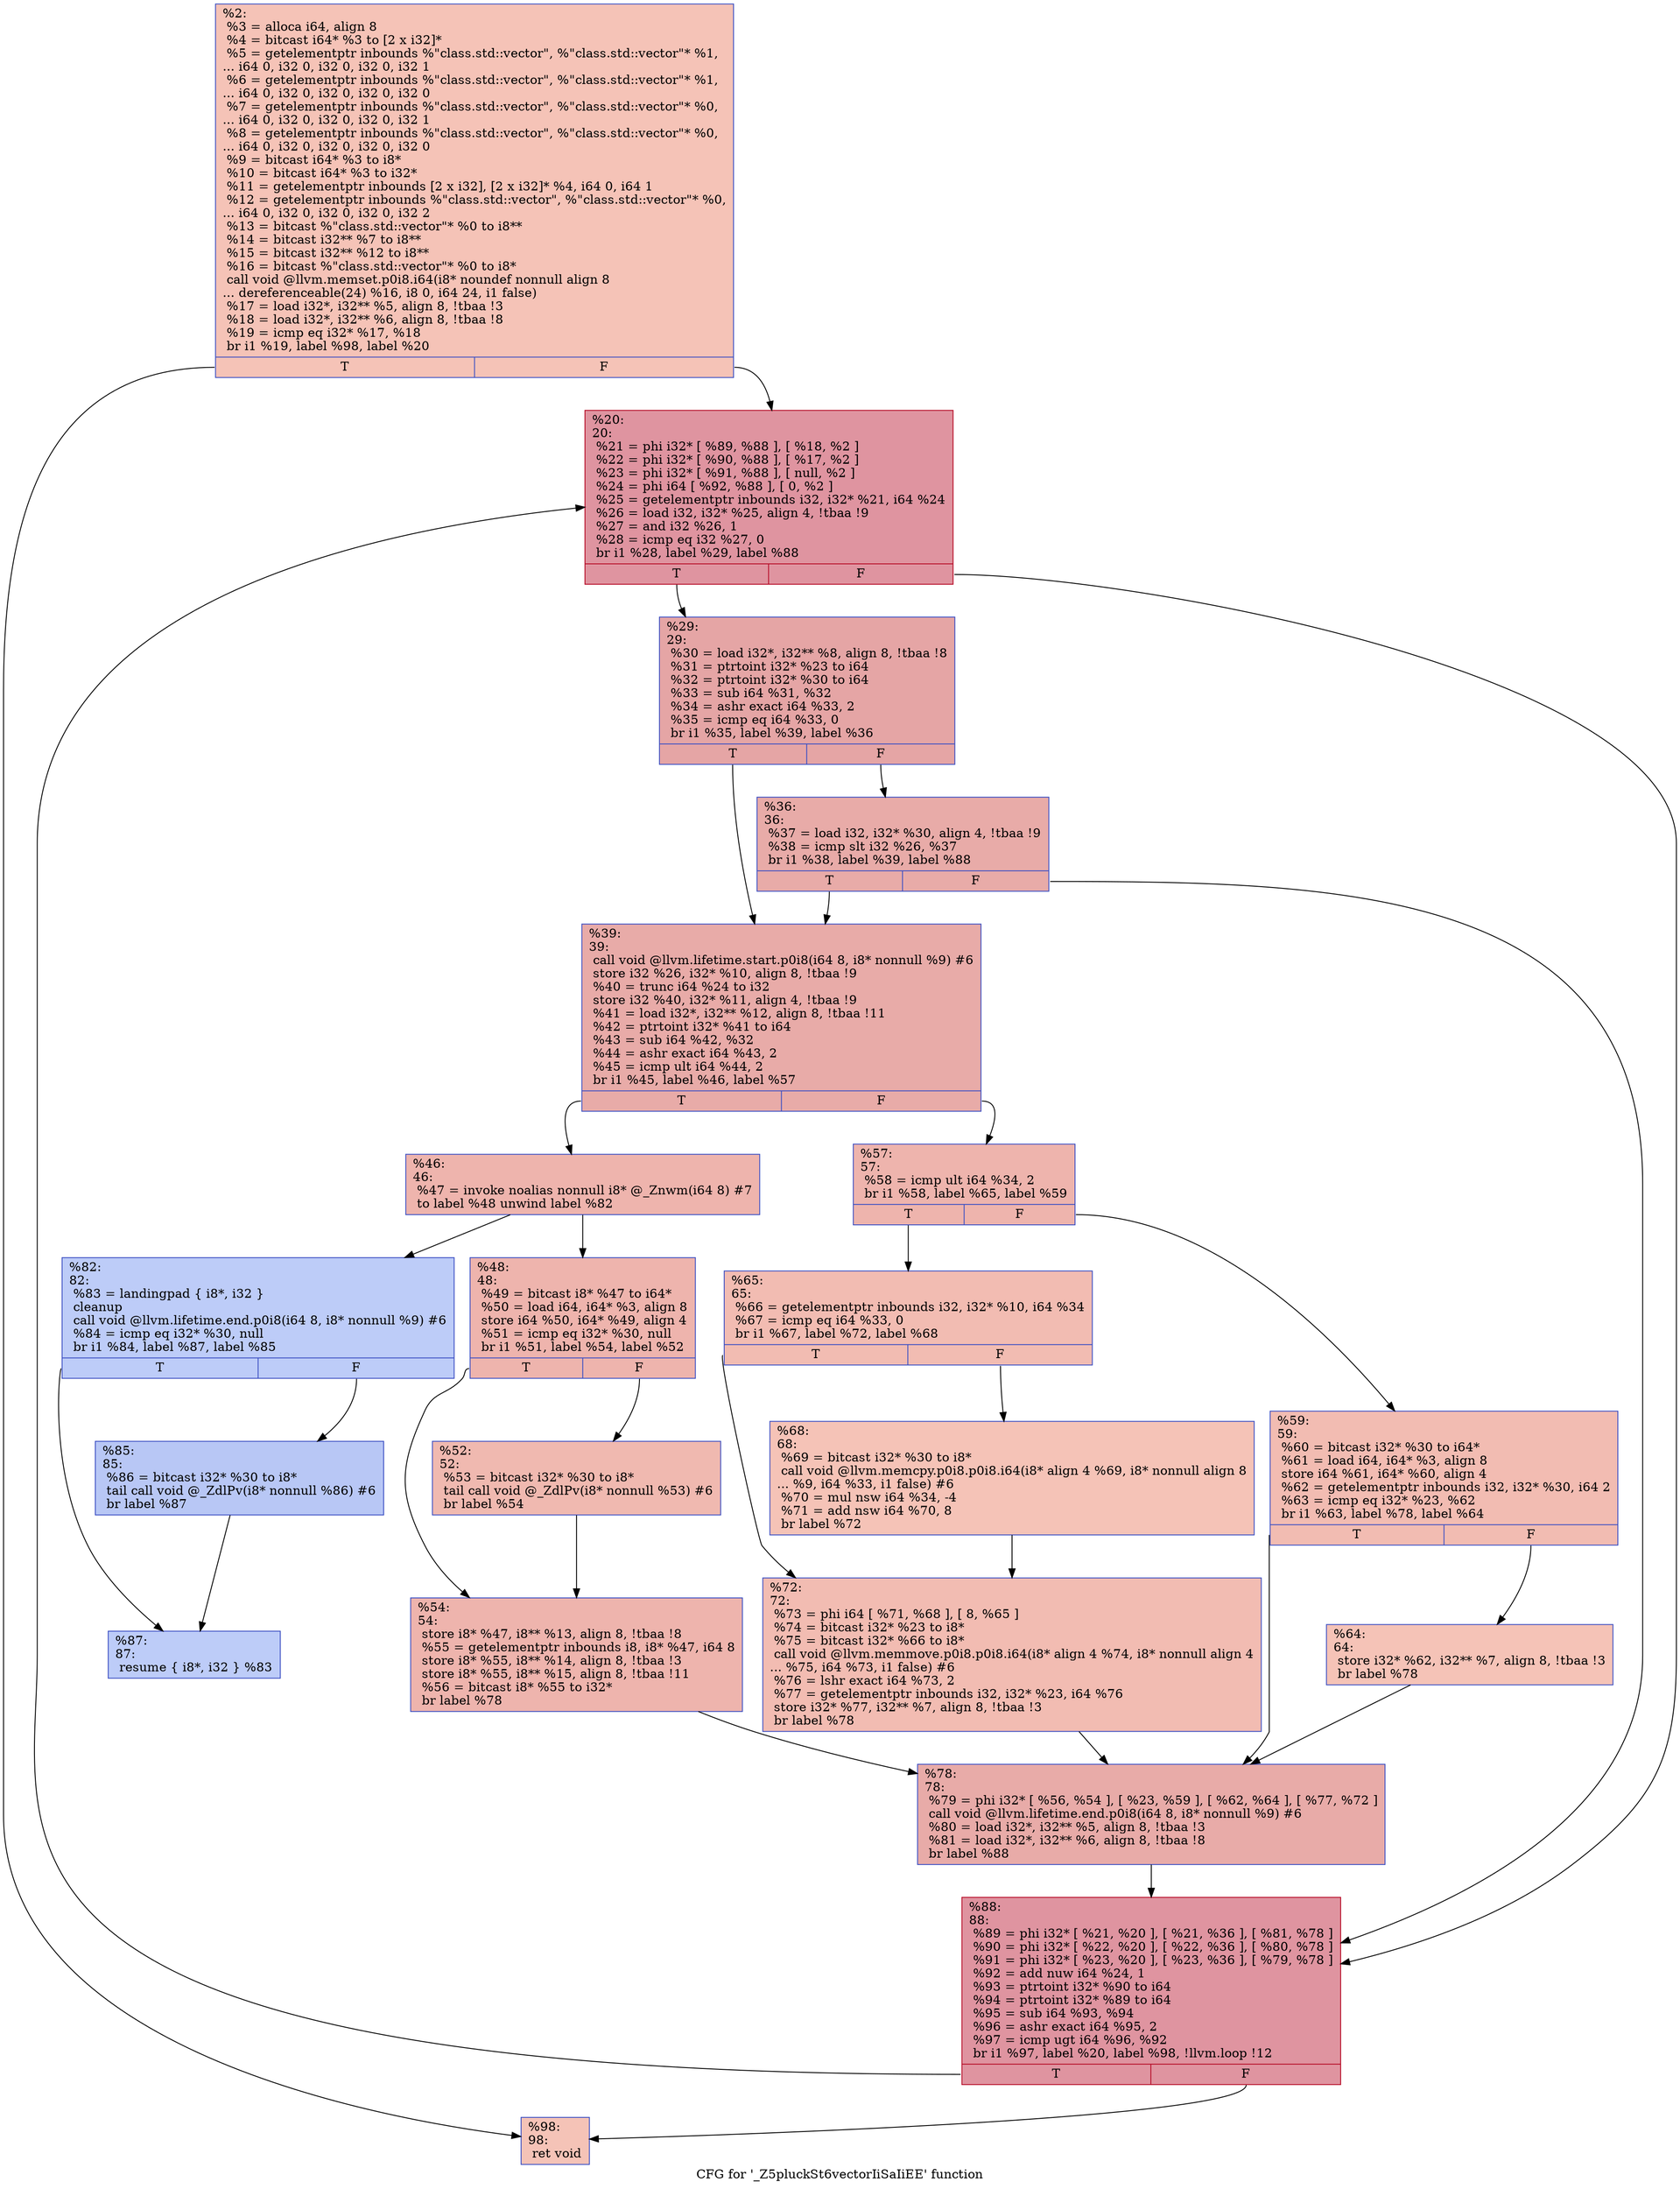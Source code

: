 digraph "CFG for '_Z5pluckSt6vectorIiSaIiEE' function" {
	label="CFG for '_Z5pluckSt6vectorIiSaIiEE' function";

	Node0x5579252250f0 [shape=record,color="#3d50c3ff", style=filled, fillcolor="#e8765c70",label="{%2:\l  %3 = alloca i64, align 8\l  %4 = bitcast i64* %3 to [2 x i32]*\l  %5 = getelementptr inbounds %\"class.std::vector\", %\"class.std::vector\"* %1,\l... i64 0, i32 0, i32 0, i32 0, i32 1\l  %6 = getelementptr inbounds %\"class.std::vector\", %\"class.std::vector\"* %1,\l... i64 0, i32 0, i32 0, i32 0, i32 0\l  %7 = getelementptr inbounds %\"class.std::vector\", %\"class.std::vector\"* %0,\l... i64 0, i32 0, i32 0, i32 0, i32 1\l  %8 = getelementptr inbounds %\"class.std::vector\", %\"class.std::vector\"* %0,\l... i64 0, i32 0, i32 0, i32 0, i32 0\l  %9 = bitcast i64* %3 to i8*\l  %10 = bitcast i64* %3 to i32*\l  %11 = getelementptr inbounds [2 x i32], [2 x i32]* %4, i64 0, i64 1\l  %12 = getelementptr inbounds %\"class.std::vector\", %\"class.std::vector\"* %0,\l... i64 0, i32 0, i32 0, i32 0, i32 2\l  %13 = bitcast %\"class.std::vector\"* %0 to i8**\l  %14 = bitcast i32** %7 to i8**\l  %15 = bitcast i32** %12 to i8**\l  %16 = bitcast %\"class.std::vector\"* %0 to i8*\l  call void @llvm.memset.p0i8.i64(i8* noundef nonnull align 8\l... dereferenceable(24) %16, i8 0, i64 24, i1 false)\l  %17 = load i32*, i32** %5, align 8, !tbaa !3\l  %18 = load i32*, i32** %6, align 8, !tbaa !8\l  %19 = icmp eq i32* %17, %18\l  br i1 %19, label %98, label %20\l|{<s0>T|<s1>F}}"];
	Node0x5579252250f0:s0 -> Node0x557925227930;
	Node0x5579252250f0:s1 -> Node0x5579252279c0;
	Node0x5579252279c0 [shape=record,color="#b70d28ff", style=filled, fillcolor="#b70d2870",label="{%20:\l20:                                               \l  %21 = phi i32* [ %89, %88 ], [ %18, %2 ]\l  %22 = phi i32* [ %90, %88 ], [ %17, %2 ]\l  %23 = phi i32* [ %91, %88 ], [ null, %2 ]\l  %24 = phi i64 [ %92, %88 ], [ 0, %2 ]\l  %25 = getelementptr inbounds i32, i32* %21, i64 %24\l  %26 = load i32, i32* %25, align 4, !tbaa !9\l  %27 = and i32 %26, 1\l  %28 = icmp eq i32 %27, 0\l  br i1 %28, label %29, label %88\l|{<s0>T|<s1>F}}"];
	Node0x5579252279c0:s0 -> Node0x557925228310;
	Node0x5579252279c0:s1 -> Node0x557925227b00;
	Node0x557925228310 [shape=record,color="#3d50c3ff", style=filled, fillcolor="#c5333470",label="{%29:\l29:                                               \l  %30 = load i32*, i32** %8, align 8, !tbaa !8\l  %31 = ptrtoint i32* %23 to i64\l  %32 = ptrtoint i32* %30 to i64\l  %33 = sub i64 %31, %32\l  %34 = ashr exact i64 %33, 2\l  %35 = icmp eq i64 %33, 0\l  br i1 %35, label %39, label %36\l|{<s0>T|<s1>F}}"];
	Node0x557925228310:s0 -> Node0x557925228fa0;
	Node0x557925228310:s1 -> Node0x557925228ff0;
	Node0x557925228ff0 [shape=record,color="#3d50c3ff", style=filled, fillcolor="#cc403a70",label="{%36:\l36:                                               \l  %37 = load i32, i32* %30, align 4, !tbaa !9\l  %38 = icmp slt i32 %26, %37\l  br i1 %38, label %39, label %88\l|{<s0>T|<s1>F}}"];
	Node0x557925228ff0:s0 -> Node0x557925228fa0;
	Node0x557925228ff0:s1 -> Node0x557925227b00;
	Node0x557925228fa0 [shape=record,color="#3d50c3ff", style=filled, fillcolor="#cc403a70",label="{%39:\l39:                                               \l  call void @llvm.lifetime.start.p0i8(i64 8, i8* nonnull %9) #6\l  store i32 %26, i32* %10, align 8, !tbaa !9\l  %40 = trunc i64 %24 to i32\l  store i32 %40, i32* %11, align 4, !tbaa !9\l  %41 = load i32*, i32** %12, align 8, !tbaa !11\l  %42 = ptrtoint i32* %41 to i64\l  %43 = sub i64 %42, %32\l  %44 = ashr exact i64 %43, 2\l  %45 = icmp ult i64 %44, 2\l  br i1 %45, label %46, label %57\l|{<s0>T|<s1>F}}"];
	Node0x557925228fa0:s0 -> Node0x55792522a0f0;
	Node0x557925228fa0:s1 -> Node0x55792522a180;
	Node0x55792522a0f0 [shape=record,color="#3d50c3ff", style=filled, fillcolor="#d8564670",label="{%46:\l46:                                               \l  %47 = invoke noalias nonnull i8* @_Znwm(i64 8) #7\l          to label %48 unwind label %82\l}"];
	Node0x55792522a0f0 -> Node0x55792522a2c0;
	Node0x55792522a0f0 -> Node0x55792522a310;
	Node0x55792522a2c0 [shape=record,color="#3d50c3ff", style=filled, fillcolor="#d8564670",label="{%48:\l48:                                               \l  %49 = bitcast i8* %47 to i64*\l  %50 = load i64, i64* %3, align 8\l  store i64 %50, i64* %49, align 4\l  %51 = icmp eq i32* %30, null\l  br i1 %51, label %54, label %52\l|{<s0>T|<s1>F}}"];
	Node0x55792522a2c0:s0 -> Node0x55792522a750;
	Node0x55792522a2c0:s1 -> Node0x55792522a7a0;
	Node0x55792522a7a0 [shape=record,color="#3d50c3ff", style=filled, fillcolor="#de614d70",label="{%52:\l52:                                               \l  %53 = bitcast i32* %30 to i8*\l  tail call void @_ZdlPv(i8* nonnull %53) #6\l  br label %54\l}"];
	Node0x55792522a7a0 -> Node0x55792522a750;
	Node0x55792522a750 [shape=record,color="#3d50c3ff", style=filled, fillcolor="#d8564670",label="{%54:\l54:                                               \l  store i8* %47, i8** %13, align 8, !tbaa !8\l  %55 = getelementptr inbounds i8, i8* %47, i64 8\l  store i8* %55, i8** %14, align 8, !tbaa !3\l  store i8* %55, i8** %15, align 8, !tbaa !11\l  %56 = bitcast i8* %55 to i32*\l  br label %78\l}"];
	Node0x55792522a750 -> Node0x55792522bad0;
	Node0x55792522a180 [shape=record,color="#3d50c3ff", style=filled, fillcolor="#d8564670",label="{%57:\l57:                                               \l  %58 = icmp ult i64 %34, 2\l  br i1 %58, label %65, label %59\l|{<s0>T|<s1>F}}"];
	Node0x55792522a180:s0 -> Node0x55792522bc20;
	Node0x55792522a180:s1 -> Node0x55792522bc70;
	Node0x55792522bc70 [shape=record,color="#3d50c3ff", style=filled, fillcolor="#e1675170",label="{%59:\l59:                                               \l  %60 = bitcast i32* %30 to i64*\l  %61 = load i64, i64* %3, align 8\l  store i64 %61, i64* %60, align 4\l  %62 = getelementptr inbounds i32, i32* %30, i64 2\l  %63 = icmp eq i32* %23, %62\l  br i1 %63, label %78, label %64\l|{<s0>T|<s1>F}}"];
	Node0x55792522bc70:s0 -> Node0x55792522bad0;
	Node0x55792522bc70:s1 -> Node0x55792522c010;
	Node0x55792522c010 [shape=record,color="#3d50c3ff", style=filled, fillcolor="#e8765c70",label="{%64:\l64:                                               \l  store i32* %62, i32** %7, align 8, !tbaa !3\l  br label %78\l}"];
	Node0x55792522c010 -> Node0x55792522bad0;
	Node0x55792522bc20 [shape=record,color="#3d50c3ff", style=filled, fillcolor="#e1675170",label="{%65:\l65:                                               \l  %66 = getelementptr inbounds i32, i32* %10, i64 %34\l  %67 = icmp eq i64 %33, 0\l  br i1 %67, label %72, label %68\l|{<s0>T|<s1>F}}"];
	Node0x55792522bc20:s0 -> Node0x55792522c750;
	Node0x55792522bc20:s1 -> Node0x55792522c7a0;
	Node0x55792522c7a0 [shape=record,color="#3d50c3ff", style=filled, fillcolor="#e8765c70",label="{%68:\l68:                                               \l  %69 = bitcast i32* %30 to i8*\l  call void @llvm.memcpy.p0i8.p0i8.i64(i8* align 4 %69, i8* nonnull align 8\l... %9, i64 %33, i1 false) #6\l  %70 = mul nsw i64 %34, -4\l  %71 = add nsw i64 %70, 8\l  br label %72\l}"];
	Node0x55792522c7a0 -> Node0x55792522c750;
	Node0x55792522c750 [shape=record,color="#3d50c3ff", style=filled, fillcolor="#e1675170",label="{%72:\l72:                                               \l  %73 = phi i64 [ %71, %68 ], [ 8, %65 ]\l  %74 = bitcast i32* %23 to i8*\l  %75 = bitcast i32* %66 to i8*\l  call void @llvm.memmove.p0i8.p0i8.i64(i8* align 4 %74, i8* nonnull align 4\l... %75, i64 %73, i1 false) #6\l  %76 = lshr exact i64 %73, 2\l  %77 = getelementptr inbounds i32, i32* %23, i64 %76\l  store i32* %77, i32** %7, align 8, !tbaa !3\l  br label %78\l}"];
	Node0x55792522c750 -> Node0x55792522bad0;
	Node0x55792522bad0 [shape=record,color="#3d50c3ff", style=filled, fillcolor="#cc403a70",label="{%78:\l78:                                               \l  %79 = phi i32* [ %56, %54 ], [ %23, %59 ], [ %62, %64 ], [ %77, %72 ]\l  call void @llvm.lifetime.end.p0i8(i64 8, i8* nonnull %9) #6\l  %80 = load i32*, i32** %5, align 8, !tbaa !3\l  %81 = load i32*, i32** %6, align 8, !tbaa !8\l  br label %88\l}"];
	Node0x55792522bad0 -> Node0x557925227b00;
	Node0x55792522a310 [shape=record,color="#3d50c3ff", style=filled, fillcolor="#6a8bef70",label="{%82:\l82:                                               \l  %83 = landingpad \{ i8*, i32 \}\l          cleanup\l  call void @llvm.lifetime.end.p0i8(i64 8, i8* nonnull %9) #6\l  %84 = icmp eq i32* %30, null\l  br i1 %84, label %87, label %85\l|{<s0>T|<s1>F}}"];
	Node0x55792522a310:s0 -> Node0x55792522dc20;
	Node0x55792522a310:s1 -> Node0x55792522dc70;
	Node0x55792522dc70 [shape=record,color="#3d50c3ff", style=filled, fillcolor="#5f7fe870",label="{%85:\l85:                                               \l  %86 = bitcast i32* %30 to i8*\l  tail call void @_ZdlPv(i8* nonnull %86) #6\l  br label %87\l}"];
	Node0x55792522dc70 -> Node0x55792522dc20;
	Node0x55792522dc20 [shape=record,color="#3d50c3ff", style=filled, fillcolor="#6a8bef70",label="{%87:\l87:                                               \l  resume \{ i8*, i32 \} %83\l}"];
	Node0x557925227b00 [shape=record,color="#b70d28ff", style=filled, fillcolor="#b70d2870",label="{%88:\l88:                                               \l  %89 = phi i32* [ %21, %20 ], [ %21, %36 ], [ %81, %78 ]\l  %90 = phi i32* [ %22, %20 ], [ %22, %36 ], [ %80, %78 ]\l  %91 = phi i32* [ %23, %20 ], [ %23, %36 ], [ %79, %78 ]\l  %92 = add nuw i64 %24, 1\l  %93 = ptrtoint i32* %90 to i64\l  %94 = ptrtoint i32* %89 to i64\l  %95 = sub i64 %93, %94\l  %96 = ashr exact i64 %95, 2\l  %97 = icmp ugt i64 %96, %92\l  br i1 %97, label %20, label %98, !llvm.loop !12\l|{<s0>T|<s1>F}}"];
	Node0x557925227b00:s0 -> Node0x5579252279c0;
	Node0x557925227b00:s1 -> Node0x557925227930;
	Node0x557925227930 [shape=record,color="#3d50c3ff", style=filled, fillcolor="#e8765c70",label="{%98:\l98:                                               \l  ret void\l}"];
}
